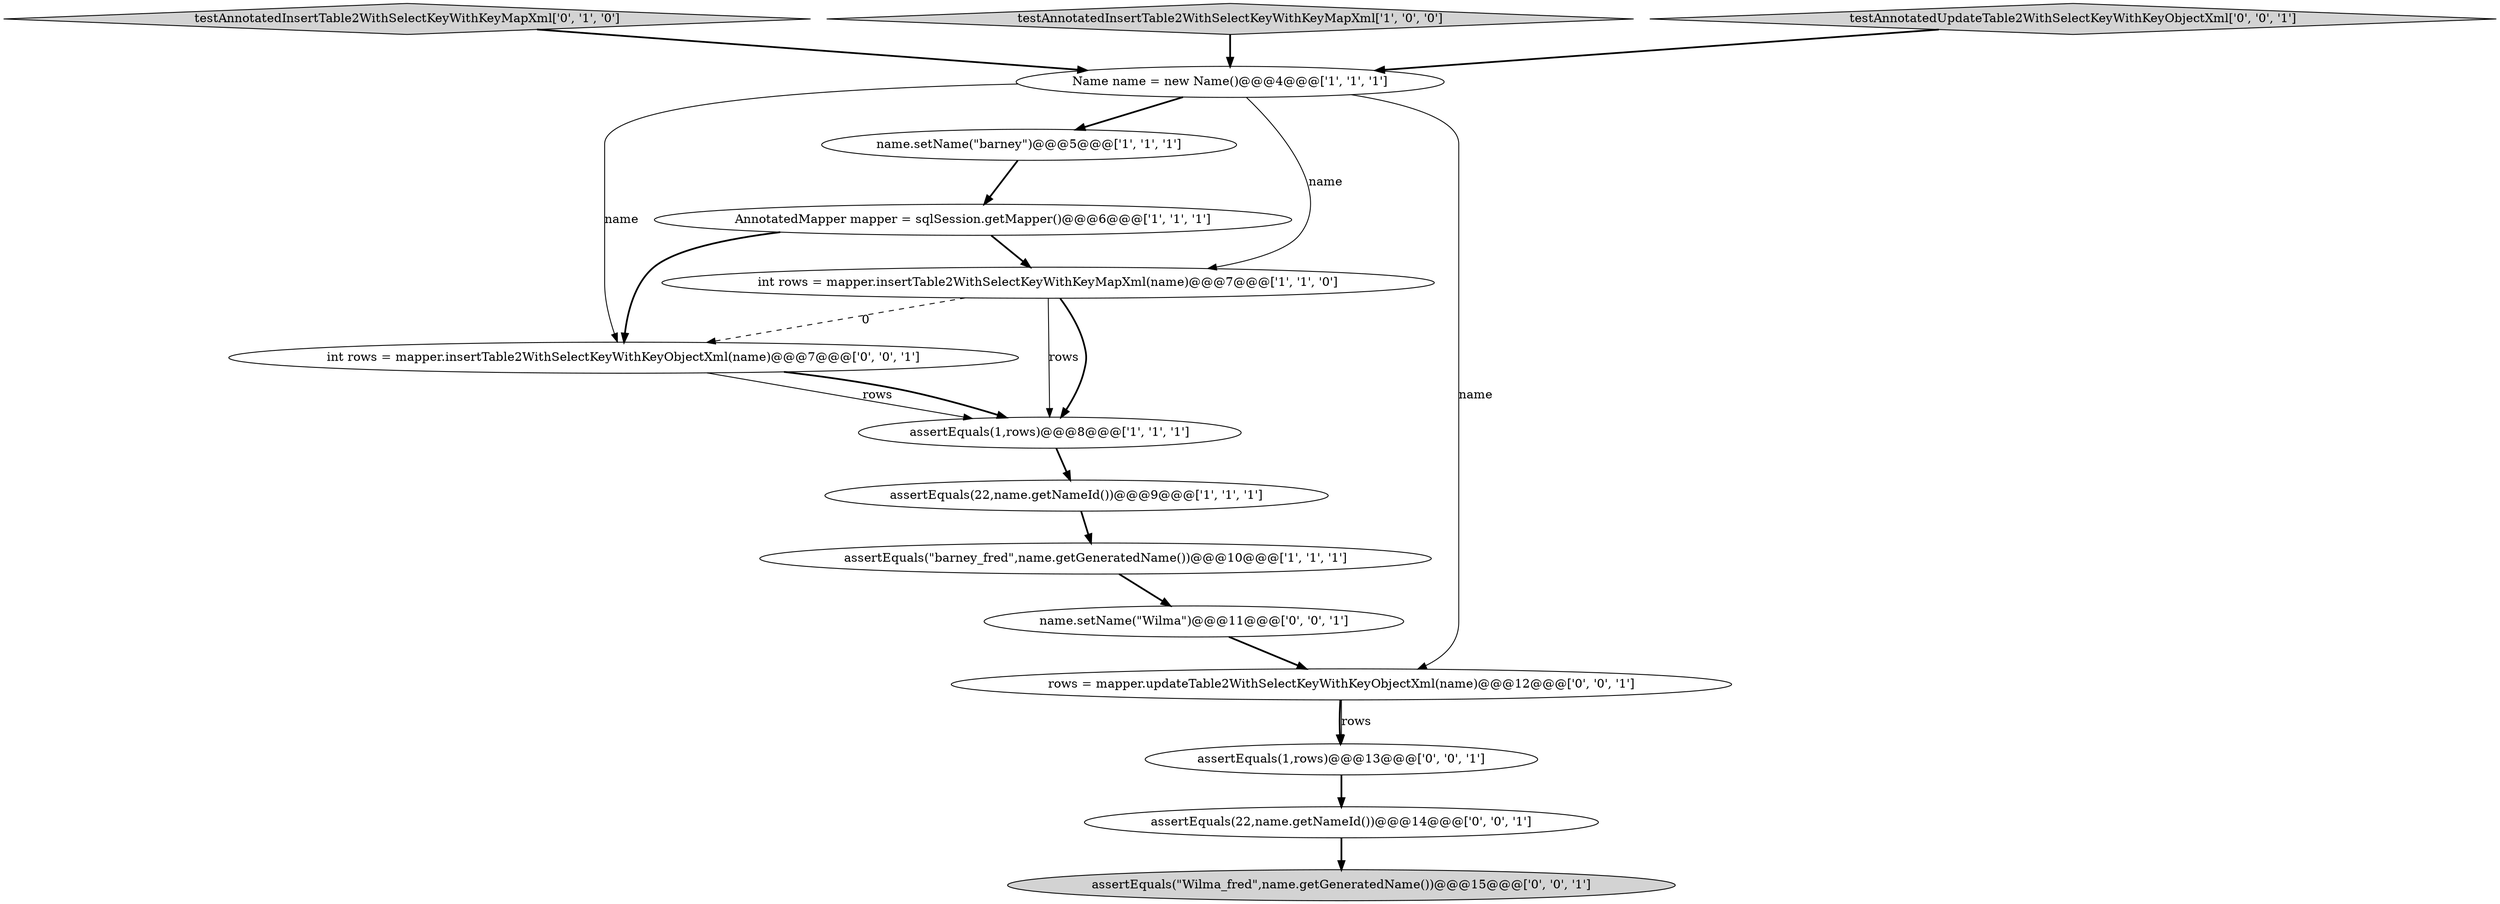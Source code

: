 digraph {
3 [style = filled, label = "int rows = mapper.insertTable2WithSelectKeyWithKeyMapXml(name)@@@7@@@['1', '1', '0']", fillcolor = white, shape = ellipse image = "AAA0AAABBB1BBB"];
8 [style = filled, label = "testAnnotatedInsertTable2WithSelectKeyWithKeyMapXml['0', '1', '0']", fillcolor = lightgray, shape = diamond image = "AAA0AAABBB2BBB"];
4 [style = filled, label = "assertEquals(\"barney_fred\",name.getGeneratedName())@@@10@@@['1', '1', '1']", fillcolor = white, shape = ellipse image = "AAA0AAABBB1BBB"];
7 [style = filled, label = "AnnotatedMapper mapper = sqlSession.getMapper()@@@6@@@['1', '1', '1']", fillcolor = white, shape = ellipse image = "AAA0AAABBB1BBB"];
14 [style = filled, label = "name.setName(\"Wilma\")@@@11@@@['0', '0', '1']", fillcolor = white, shape = ellipse image = "AAA0AAABBB3BBB"];
0 [style = filled, label = "testAnnotatedInsertTable2WithSelectKeyWithKeyMapXml['1', '0', '0']", fillcolor = lightgray, shape = diamond image = "AAA0AAABBB1BBB"];
9 [style = filled, label = "assertEquals(22,name.getNameId())@@@14@@@['0', '0', '1']", fillcolor = white, shape = ellipse image = "AAA0AAABBB3BBB"];
12 [style = filled, label = "rows = mapper.updateTable2WithSelectKeyWithKeyObjectXml(name)@@@12@@@['0', '0', '1']", fillcolor = white, shape = ellipse image = "AAA0AAABBB3BBB"];
15 [style = filled, label = "assertEquals(1,rows)@@@13@@@['0', '0', '1']", fillcolor = white, shape = ellipse image = "AAA0AAABBB3BBB"];
2 [style = filled, label = "Name name = new Name()@@@4@@@['1', '1', '1']", fillcolor = white, shape = ellipse image = "AAA0AAABBB1BBB"];
13 [style = filled, label = "testAnnotatedUpdateTable2WithSelectKeyWithKeyObjectXml['0', '0', '1']", fillcolor = lightgray, shape = diamond image = "AAA0AAABBB3BBB"];
1 [style = filled, label = "assertEquals(22,name.getNameId())@@@9@@@['1', '1', '1']", fillcolor = white, shape = ellipse image = "AAA0AAABBB1BBB"];
6 [style = filled, label = "name.setName(\"barney\")@@@5@@@['1', '1', '1']", fillcolor = white, shape = ellipse image = "AAA0AAABBB1BBB"];
10 [style = filled, label = "int rows = mapper.insertTable2WithSelectKeyWithKeyObjectXml(name)@@@7@@@['0', '0', '1']", fillcolor = white, shape = ellipse image = "AAA0AAABBB3BBB"];
11 [style = filled, label = "assertEquals(\"Wilma_fred\",name.getGeneratedName())@@@15@@@['0', '0', '1']", fillcolor = lightgray, shape = ellipse image = "AAA0AAABBB3BBB"];
5 [style = filled, label = "assertEquals(1,rows)@@@8@@@['1', '1', '1']", fillcolor = white, shape = ellipse image = "AAA0AAABBB1BBB"];
1->4 [style = bold, label=""];
4->14 [style = bold, label=""];
9->11 [style = bold, label=""];
7->10 [style = bold, label=""];
2->6 [style = bold, label=""];
10->5 [style = solid, label="rows"];
0->2 [style = bold, label=""];
12->15 [style = bold, label=""];
12->15 [style = solid, label="rows"];
2->10 [style = solid, label="name"];
7->3 [style = bold, label=""];
5->1 [style = bold, label=""];
3->5 [style = bold, label=""];
10->5 [style = bold, label=""];
8->2 [style = bold, label=""];
15->9 [style = bold, label=""];
14->12 [style = bold, label=""];
2->12 [style = solid, label="name"];
2->3 [style = solid, label="name"];
3->10 [style = dashed, label="0"];
6->7 [style = bold, label=""];
3->5 [style = solid, label="rows"];
13->2 [style = bold, label=""];
}
